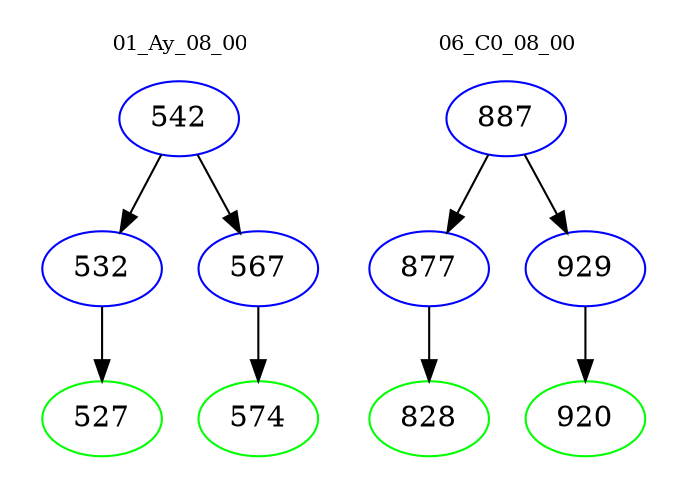 digraph{
subgraph cluster_0 {
color = white
label = "01_Ay_08_00";
fontsize=10;
T0_542 [label="542", color="blue"]
T0_542 -> T0_532 [color="black"]
T0_532 [label="532", color="blue"]
T0_532 -> T0_527 [color="black"]
T0_527 [label="527", color="green"]
T0_542 -> T0_567 [color="black"]
T0_567 [label="567", color="blue"]
T0_567 -> T0_574 [color="black"]
T0_574 [label="574", color="green"]
}
subgraph cluster_1 {
color = white
label = "06_C0_08_00";
fontsize=10;
T1_887 [label="887", color="blue"]
T1_887 -> T1_877 [color="black"]
T1_877 [label="877", color="blue"]
T1_877 -> T1_828 [color="black"]
T1_828 [label="828", color="green"]
T1_887 -> T1_929 [color="black"]
T1_929 [label="929", color="blue"]
T1_929 -> T1_920 [color="black"]
T1_920 [label="920", color="green"]
}
}
